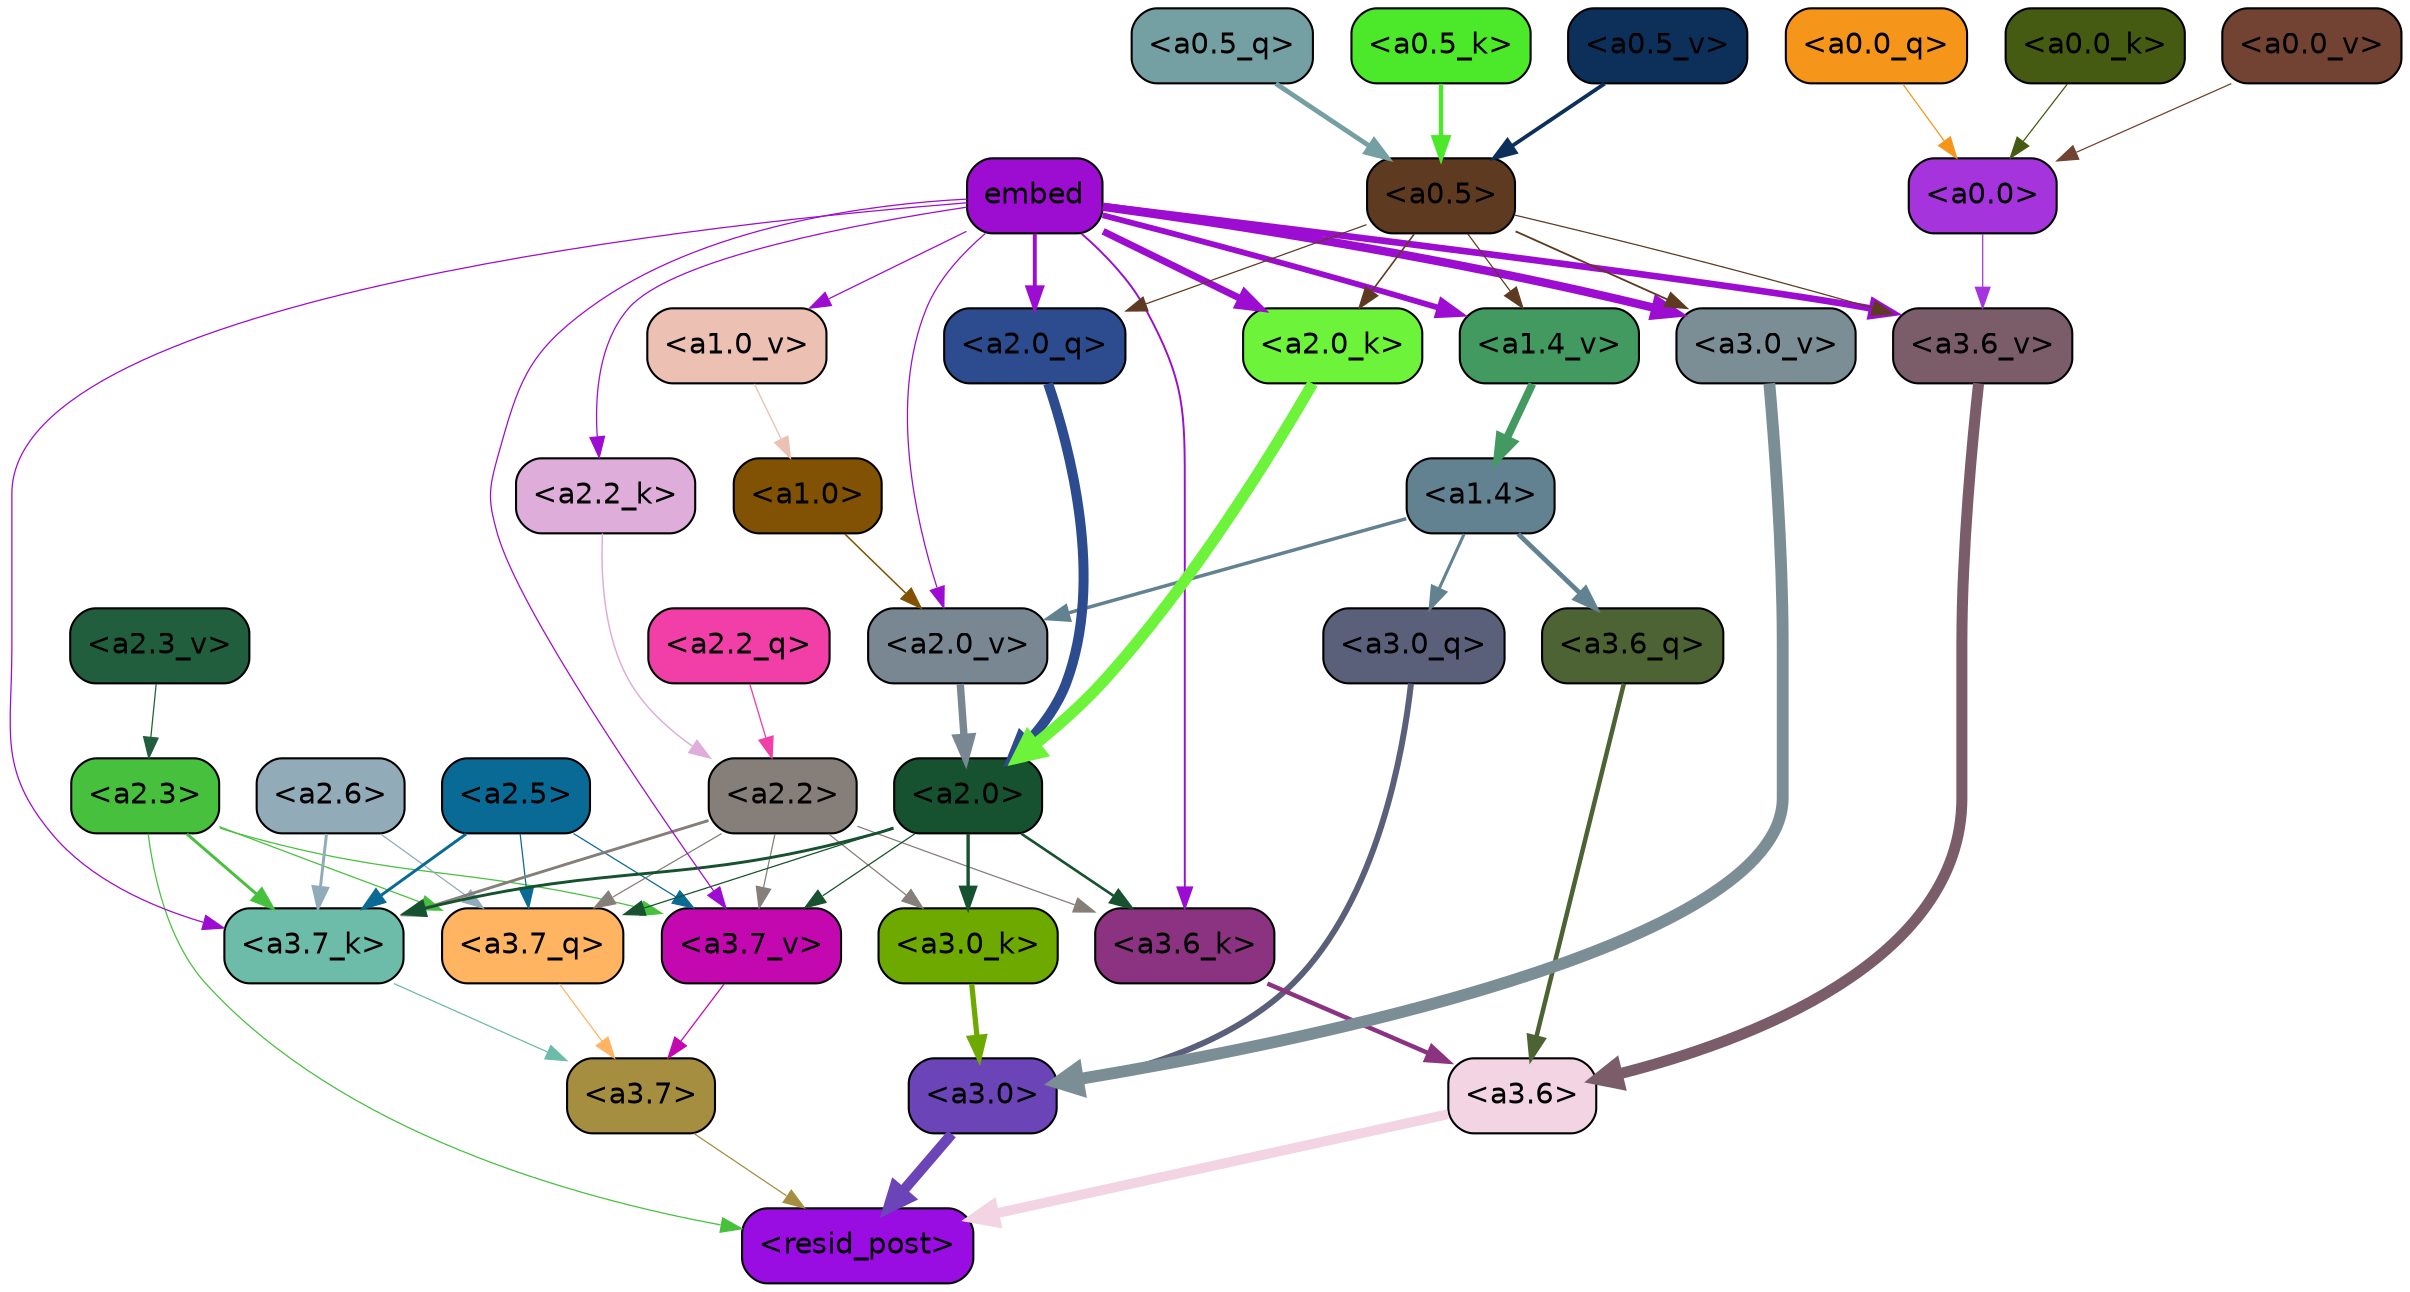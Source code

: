 strict digraph "" {
	graph [bgcolor=transparent,
		layout=dot,
		overlap=false,
		splines=true
	];
	"<a3.7>"	[color=black,
		fillcolor="#a58e40",
		fontname=Helvetica,
		shape=box,
		style="filled, rounded"];
	"<resid_post>"	[color=black,
		fillcolor="#9a0de2",
		fontname=Helvetica,
		shape=box,
		style="filled, rounded"];
	"<a3.7>" -> "<resid_post>"	[color="#a58e40",
		penwidth=0.6];
	"<a3.6>"	[color=black,
		fillcolor="#f2d4e2",
		fontname=Helvetica,
		shape=box,
		style="filled, rounded"];
	"<a3.6>" -> "<resid_post>"	[color="#f2d4e2",
		penwidth=4.749041676521301];
	"<a3.0>"	[color=black,
		fillcolor="#6b44b7",
		fontname=Helvetica,
		shape=box,
		style="filled, rounded"];
	"<a3.0>" -> "<resid_post>"	[color="#6b44b7",
		penwidth=5.004215121269226];
	"<a2.3>"	[color=black,
		fillcolor="#47c13d",
		fontname=Helvetica,
		shape=box,
		style="filled, rounded"];
	"<a2.3>" -> "<resid_post>"	[color="#47c13d",
		penwidth=0.6];
	"<a3.7_q>"	[color=black,
		fillcolor="#ffb462",
		fontname=Helvetica,
		shape=box,
		style="filled, rounded"];
	"<a2.3>" -> "<a3.7_q>"	[color="#47c13d",
		penwidth=0.6];
	"<a3.7_k>"	[color=black,
		fillcolor="#6cbca9",
		fontname=Helvetica,
		shape=box,
		style="filled, rounded"];
	"<a2.3>" -> "<a3.7_k>"	[color="#47c13d",
		penwidth=1.4391854107379913];
	"<a3.7_v>"	[color=black,
		fillcolor="#c308b0",
		fontname=Helvetica,
		shape=box,
		style="filled, rounded"];
	"<a2.3>" -> "<a3.7_v>"	[color="#47c13d",
		penwidth=0.6];
	"<a3.7_q>" -> "<a3.7>"	[color="#ffb462",
		penwidth=0.6];
	"<a3.6_q>"	[color=black,
		fillcolor="#4e6334",
		fontname=Helvetica,
		shape=box,
		style="filled, rounded"];
	"<a3.6_q>" -> "<a3.6>"	[color="#4e6334",
		penwidth=2.160832464694977];
	"<a3.0_q>"	[color=black,
		fillcolor="#5a5f7a",
		fontname=Helvetica,
		shape=box,
		style="filled, rounded"];
	"<a3.0_q>" -> "<a3.0>"	[color="#5a5f7a",
		penwidth=2.870753765106201];
	"<a3.7_k>" -> "<a3.7>"	[color="#6cbca9",
		penwidth=0.6];
	"<a3.6_k>"	[color=black,
		fillcolor="#8b3381",
		fontname=Helvetica,
		shape=box,
		style="filled, rounded"];
	"<a3.6_k>" -> "<a3.6>"	[color="#8b3381",
		penwidth=2.13908451795578];
	"<a3.0_k>"	[color=black,
		fillcolor="#6ea900",
		fontname=Helvetica,
		shape=box,
		style="filled, rounded"];
	"<a3.0_k>" -> "<a3.0>"	[color="#6ea900",
		penwidth=2.520303964614868];
	"<a3.7_v>" -> "<a3.7>"	[color="#c308b0",
		penwidth=0.6];
	"<a3.6_v>"	[color=black,
		fillcolor="#7a5d68",
		fontname=Helvetica,
		shape=box,
		style="filled, rounded"];
	"<a3.6_v>" -> "<a3.6>"	[color="#7a5d68",
		penwidth=5.297133803367615];
	"<a3.0_v>"	[color=black,
		fillcolor="#7b8e95",
		fontname=Helvetica,
		shape=box,
		style="filled, rounded"];
	"<a3.0_v>" -> "<a3.0>"	[color="#7b8e95",
		penwidth=5.680712580680847];
	"<a2.6>"	[color=black,
		fillcolor="#91abb8",
		fontname=Helvetica,
		shape=box,
		style="filled, rounded"];
	"<a2.6>" -> "<a3.7_q>"	[color="#91abb8",
		penwidth=0.6];
	"<a2.6>" -> "<a3.7_k>"	[color="#91abb8",
		penwidth=1.4180794060230255];
	"<a2.5>"	[color=black,
		fillcolor="#096a95",
		fontname=Helvetica,
		shape=box,
		style="filled, rounded"];
	"<a2.5>" -> "<a3.7_q>"	[color="#096a95",
		penwidth=0.6];
	"<a2.5>" -> "<a3.7_k>"	[color="#096a95",
		penwidth=1.4281435310840607];
	"<a2.5>" -> "<a3.7_v>"	[color="#096a95",
		penwidth=0.6];
	"<a2.2>"	[color=black,
		fillcolor="#867e79",
		fontname=Helvetica,
		shape=box,
		style="filled, rounded"];
	"<a2.2>" -> "<a3.7_q>"	[color="#867e79",
		penwidth=0.6];
	"<a2.2>" -> "<a3.7_k>"	[color="#867e79",
		penwidth=1.3982512056827545];
	"<a2.2>" -> "<a3.6_k>"	[color="#867e79",
		penwidth=0.6];
	"<a2.2>" -> "<a3.0_k>"	[color="#867e79",
		penwidth=0.6];
	"<a2.2>" -> "<a3.7_v>"	[color="#867e79",
		penwidth=0.6];
	"<a2.0>"	[color=black,
		fillcolor="#16522f",
		fontname=Helvetica,
		shape=box,
		style="filled, rounded"];
	"<a2.0>" -> "<a3.7_q>"	[color="#16522f",
		penwidth=0.6];
	"<a2.0>" -> "<a3.7_k>"	[color="#16522f",
		penwidth=1.404832512140274];
	"<a2.0>" -> "<a3.6_k>"	[color="#16522f",
		penwidth=1.2708758115768433];
	"<a2.0>" -> "<a3.0_k>"	[color="#16522f",
		penwidth=1.6207245588302612];
	"<a2.0>" -> "<a3.7_v>"	[color="#16522f",
		penwidth=0.6];
	"<a1.4>"	[color=black,
		fillcolor="#628292",
		fontname=Helvetica,
		shape=box,
		style="filled, rounded"];
	"<a1.4>" -> "<a3.6_q>"	[color="#628292",
		penwidth=2.289449453353882];
	"<a1.4>" -> "<a3.0_q>"	[color="#628292",
		penwidth=1.4600623846054077];
	"<a2.0_v>"	[color=black,
		fillcolor="#788792",
		fontname=Helvetica,
		shape=box,
		style="filled, rounded"];
	"<a1.4>" -> "<a2.0_v>"	[color="#628292",
		penwidth=1.676277220249176];
	embed	[color=black,
		fillcolor="#9d0cd1",
		fontname=Helvetica,
		shape=box,
		style="filled, rounded"];
	embed -> "<a3.7_k>"	[color="#9d0cd1",
		penwidth=0.6];
	embed -> "<a3.6_k>"	[color="#9d0cd1",
		penwidth=0.9291638135910034];
	embed -> "<a3.7_v>"	[color="#9d0cd1",
		penwidth=0.6];
	embed -> "<a3.6_v>"	[color="#9d0cd1",
		penwidth=3.1808209121227264];
	embed -> "<a3.0_v>"	[color="#9d0cd1",
		penwidth=4.036660343408585];
	"<a2.0_q>"	[color=black,
		fillcolor="#2c4c8f",
		fontname=Helvetica,
		shape=box,
		style="filled, rounded"];
	embed -> "<a2.0_q>"	[color="#9d0cd1",
		penwidth=1.8821641206741333];
	"<a2.2_k>"	[color=black,
		fillcolor="#deadd9",
		fontname=Helvetica,
		shape=box,
		style="filled, rounded"];
	embed -> "<a2.2_k>"	[color="#9d0cd1",
		penwidth=0.6];
	"<a2.0_k>"	[color=black,
		fillcolor="#6cf33a",
		fontname=Helvetica,
		shape=box,
		style="filled, rounded"];
	embed -> "<a2.0_k>"	[color="#9d0cd1",
		penwidth=3.3375256061553955];
	embed -> "<a2.0_v>"	[color="#9d0cd1",
		penwidth=0.6];
	"<a1.4_v>"	[color=black,
		fillcolor="#439a61",
		fontname=Helvetica,
		shape=box,
		style="filled, rounded"];
	embed -> "<a1.4_v>"	[color="#9d0cd1",
		penwidth=2.7935529947280884];
	"<a1.0_v>"	[color=black,
		fillcolor="#ecc1b4",
		fontname=Helvetica,
		shape=box,
		style="filled, rounded"];
	embed -> "<a1.0_v>"	[color="#9d0cd1",
		penwidth=0.6];
	"<a0.5>"	[color=black,
		fillcolor="#5e3b20",
		fontname=Helvetica,
		shape=box,
		style="filled, rounded"];
	"<a0.5>" -> "<a3.6_v>"	[color="#5e3b20",
		penwidth=0.6];
	"<a0.5>" -> "<a3.0_v>"	[color="#5e3b20",
		penwidth=0.8798569142818451];
	"<a0.5>" -> "<a2.0_q>"	[color="#5e3b20",
		penwidth=0.6];
	"<a0.5>" -> "<a2.0_k>"	[color="#5e3b20",
		penwidth=0.7782440185546875];
	"<a0.5>" -> "<a1.4_v>"	[color="#5e3b20",
		penwidth=0.6];
	"<a0.0>"	[color=black,
		fillcolor="#a534dc",
		fontname=Helvetica,
		shape=box,
		style="filled, rounded"];
	"<a0.0>" -> "<a3.6_v>"	[color="#a534dc",
		penwidth=0.6];
	"<a2.2_q>"	[color=black,
		fillcolor="#f23ea7",
		fontname=Helvetica,
		shape=box,
		style="filled, rounded"];
	"<a2.2_q>" -> "<a2.2>"	[color="#f23ea7",
		penwidth=0.6392357051372528];
	"<a2.0_q>" -> "<a2.0>"	[color="#2c4c8f",
		penwidth=4.795779317617416];
	"<a2.2_k>" -> "<a2.2>"	[color="#deadd9",
		penwidth=0.7060726433992386];
	"<a2.0_k>" -> "<a2.0>"	[color="#6cf33a",
		penwidth=5.401692286133766];
	"<a2.3_v>"	[color=black,
		fillcolor="#205e3d",
		fontname=Helvetica,
		shape=box,
		style="filled, rounded"];
	"<a2.3_v>" -> "<a2.3>"	[color="#205e3d",
		penwidth=0.6];
	"<a2.0_v>" -> "<a2.0>"	[color="#788792",
		penwidth=3.56003999710083];
	"<a1.0>"	[color=black,
		fillcolor="#815203",
		fontname=Helvetica,
		shape=box,
		style="filled, rounded"];
	"<a1.0>" -> "<a2.0_v>"	[color="#815203",
		penwidth=0.7355214953422546];
	"<a1.4_v>" -> "<a1.4>"	[color="#439a61",
		penwidth=3.7673035860061646];
	"<a1.0_v>" -> "<a1.0>"	[color="#ecc1b4",
		penwidth=0.6493047475814819];
	"<a0.5_q>"	[color=black,
		fillcolor="#75a0a3",
		fontname=Helvetica,
		shape=box,
		style="filled, rounded"];
	"<a0.5_q>" -> "<a0.5>"	[color="#75a0a3",
		penwidth=2.3187414407730103];
	"<a0.0_q>"	[color=black,
		fillcolor="#f5961a",
		fontname=Helvetica,
		shape=box,
		style="filled, rounded"];
	"<a0.0_q>" -> "<a0.0>"	[color="#f5961a",
		penwidth=0.6];
	"<a0.5_k>"	[color=black,
		fillcolor="#4be929",
		fontname=Helvetica,
		shape=box,
		style="filled, rounded"];
	"<a0.5_k>" -> "<a0.5>"	[color="#4be929",
		penwidth=2.1102215051651];
	"<a0.0_k>"	[color=black,
		fillcolor="#465b12",
		fontname=Helvetica,
		shape=box,
		style="filled, rounded"];
	"<a0.0_k>" -> "<a0.0>"	[color="#465b12",
		penwidth=0.6];
	"<a0.5_v>"	[color=black,
		fillcolor="#0c305a",
		fontname=Helvetica,
		shape=box,
		style="filled, rounded"];
	"<a0.5_v>" -> "<a0.5>"	[color="#0c305a",
		penwidth=1.829363465309143];
	"<a0.0_v>"	[color=black,
		fillcolor="#724232",
		fontname=Helvetica,
		shape=box,
		style="filled, rounded"];
	"<a0.0_v>" -> "<a0.0>"	[color="#724232",
		penwidth=0.6];
}

